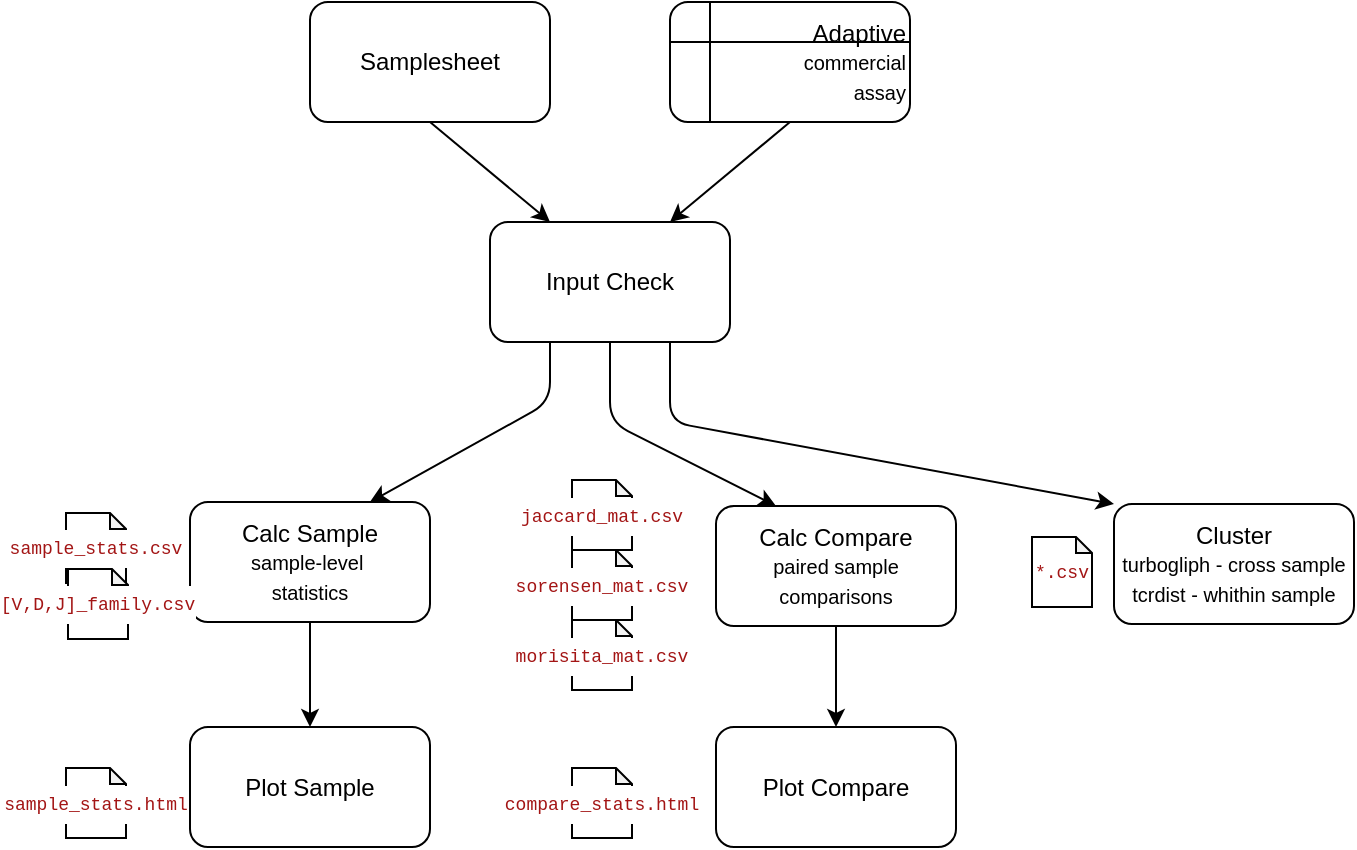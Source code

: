 <mxfile>
    <diagram id="0YTWiKm3_E9Xy-bVv1lz" name="Page-1">
        <mxGraphModel dx="1553" dy="547" grid="1" gridSize="10" guides="1" tooltips="1" connect="1" arrows="1" fold="1" page="1" pageScale="1" pageWidth="850" pageHeight="1100" math="0" shadow="0">
            <root>
                <mxCell id="0"/>
                <mxCell id="1" parent="0"/>
                <mxCell id="40" style="edgeStyle=none;html=1;exitX=0.5;exitY=1;exitDx=0;exitDy=0;entryX=0.25;entryY=0;entryDx=0;entryDy=0;" edge="1" parent="1" source="2" target="4">
                    <mxGeometry relative="1" as="geometry"/>
                </mxCell>
                <mxCell id="2" value="Samplesheet" style="rounded=1;whiteSpace=wrap;html=1;" parent="1" vertex="1">
                    <mxGeometry x="250" y="80" width="120" height="60" as="geometry"/>
                </mxCell>
                <mxCell id="29" value="" style="edgeStyle=none;html=1;entryX=0.75;entryY=0;entryDx=0;entryDy=0;exitX=0.25;exitY=1;exitDx=0;exitDy=0;" parent="1" source="4" target="7" edge="1">
                    <mxGeometry relative="1" as="geometry">
                        <mxPoint x="210" y="180" as="sourcePoint"/>
                        <Array as="points">
                            <mxPoint x="370" y="280"/>
                        </Array>
                    </mxGeometry>
                </mxCell>
                <mxCell id="4" value="Input Check" style="rounded=1;whiteSpace=wrap;html=1;" parent="1" vertex="1">
                    <mxGeometry x="340" y="190" width="120" height="60" as="geometry"/>
                </mxCell>
                <mxCell id="33" value="" style="edgeStyle=none;html=1;" parent="1" source="7" target="32" edge="1">
                    <mxGeometry relative="1" as="geometry"/>
                </mxCell>
                <mxCell id="7" value="Calc Sample&lt;div&gt;&lt;font style=&quot;font-size: 10px;&quot;&gt;sample-level&amp;nbsp;&lt;/font&gt;&lt;/div&gt;&lt;div&gt;&lt;font style=&quot;font-size: 10px;&quot;&gt;statistics&lt;/font&gt;&lt;/div&gt;" style="rounded=1;whiteSpace=wrap;html=1;" parent="1" vertex="1">
                    <mxGeometry x="190" y="330" width="120" height="60" as="geometry"/>
                </mxCell>
                <mxCell id="24" value="" style="edgeStyle=none;html=1;" parent="1" source="10" target="20" edge="1">
                    <mxGeometry relative="1" as="geometry"/>
                </mxCell>
                <mxCell id="10" value="&lt;div style=&quot;&quot;&gt;&lt;span style=&quot;background-color: transparent;&quot;&gt;Calc Compare&lt;/span&gt;&lt;/div&gt;&lt;div style=&quot;&quot;&gt;&lt;font style=&quot;font-size: 10px;&quot;&gt;paired sample&lt;/font&gt;&lt;/div&gt;&lt;div style=&quot;&quot;&gt;&lt;font style=&quot;font-size: 10px;&quot;&gt;comparisons&lt;/font&gt;&lt;/div&gt;" style="rounded=1;whiteSpace=wrap;html=1;align=center;" parent="1" vertex="1">
                    <mxGeometry x="453" y="332" width="120" height="60" as="geometry"/>
                </mxCell>
                <mxCell id="13" value="Cluster&lt;div&gt;&lt;font style=&quot;font-size: 10px;&quot;&gt;turbogliph - cross sample&lt;/font&gt;&lt;/div&gt;&lt;div&gt;&lt;font style=&quot;font-size: 10px;&quot;&gt;tcrdist - whithin sample&lt;/font&gt;&lt;/div&gt;" style="rounded=1;whiteSpace=wrap;html=1;" parent="1" vertex="1">
                    <mxGeometry x="652" y="331" width="120" height="60" as="geometry"/>
                </mxCell>
                <mxCell id="16" value="&lt;div style=&quot;color: rgb(59, 59, 59); background-color: rgb(255, 255, 255); font-family: Menlo, Monaco, &amp;quot;Courier New&amp;quot;, monospace; line-height: 18px; white-space: pre;&quot;&gt;&lt;span style=&quot;color: rgb(163, 21, 21);&quot;&gt;&lt;font style=&quot;font-size: 9px;&quot;&gt;compare_stats.html&lt;/font&gt;&lt;/span&gt;&lt;/div&gt;" style="shape=note;whiteSpace=wrap;html=1;backgroundOutline=1;darkOpacity=0.05;size=8;" parent="1" vertex="1">
                    <mxGeometry x="381" y="463" width="30" height="35" as="geometry"/>
                </mxCell>
                <mxCell id="18" value="&lt;div style=&quot;color: rgb(59, 59, 59); background-color: rgb(255, 255, 255); font-family: Menlo, Monaco, &amp;quot;Courier New&amp;quot;, monospace; line-height: 18px; white-space: pre;&quot;&gt;&lt;span style=&quot;color: rgb(163, 21, 21);&quot;&gt;&lt;font style=&quot;font-size: 9px;&quot;&gt;sample_stats.html&lt;/font&gt;&lt;/span&gt;&lt;/div&gt;" style="shape=note;whiteSpace=wrap;html=1;backgroundOutline=1;darkOpacity=0.05;size=8;" parent="1" vertex="1">
                    <mxGeometry x="128" y="463" width="30" height="35" as="geometry"/>
                </mxCell>
                <mxCell id="20" value="&lt;div style=&quot;text-align: justify;&quot;&gt;&lt;span style=&quot;background-color: transparent;&quot;&gt;Plot Compare&lt;/span&gt;&lt;/div&gt;" style="rounded=1;whiteSpace=wrap;html=1;" parent="1" vertex="1">
                    <mxGeometry x="453" y="442.5" width="120" height="60" as="geometry"/>
                </mxCell>
                <mxCell id="21" value="&lt;div style=&quot;color: rgb(59, 59, 59); background-color: rgb(255, 255, 255); font-family: Menlo, Monaco, &amp;quot;Courier New&amp;quot;, monospace; line-height: 18px; white-space: pre;&quot;&gt;&lt;span style=&quot;color: rgb(163, 21, 21);&quot;&gt;&lt;font style=&quot;font-size: 9px;&quot;&gt;jaccard_mat.csv&lt;/font&gt;&lt;/span&gt;&lt;/div&gt;" style="shape=note;whiteSpace=wrap;html=1;backgroundOutline=1;darkOpacity=0.05;size=8;" parent="1" vertex="1">
                    <mxGeometry x="381" y="319" width="30" height="35" as="geometry"/>
                </mxCell>
                <mxCell id="22" value="&lt;div style=&quot;color: rgb(59, 59, 59); background-color: rgb(255, 255, 255); font-family: Menlo, Monaco, &amp;quot;Courier New&amp;quot;, monospace; line-height: 18px; white-space: pre;&quot;&gt;&lt;span style=&quot;color: rgb(163, 21, 21);&quot;&gt;&lt;font style=&quot;font-size: 9px;&quot;&gt;sorensen_mat.csv&lt;/font&gt;&lt;/span&gt;&lt;/div&gt;" style="shape=note;whiteSpace=wrap;html=1;backgroundOutline=1;darkOpacity=0.05;size=8;" parent="1" vertex="1">
                    <mxGeometry x="381" y="354" width="30" height="35" as="geometry"/>
                </mxCell>
                <mxCell id="23" value="&lt;div style=&quot;color: rgb(59, 59, 59); background-color: rgb(255, 255, 255); font-family: Menlo, Monaco, &amp;quot;Courier New&amp;quot;, monospace; line-height: 18px; white-space: pre;&quot;&gt;&lt;span style=&quot;color: rgb(163, 21, 21);&quot;&gt;&lt;font style=&quot;font-size: 9px;&quot;&gt;morisita_mat.csv&lt;/font&gt;&lt;/span&gt;&lt;/div&gt;" style="shape=note;whiteSpace=wrap;html=1;backgroundOutline=1;darkOpacity=0.05;size=8;" parent="1" vertex="1">
                    <mxGeometry x="381" y="389" width="30" height="35" as="geometry"/>
                </mxCell>
                <mxCell id="26" value="&lt;div style=&quot;color: rgb(59, 59, 59); background-color: rgb(255, 255, 255); font-family: Menlo, Monaco, &amp;quot;Courier New&amp;quot;, monospace; line-height: 18px; white-space: pre;&quot;&gt;&lt;span style=&quot;color: rgb(163, 21, 21);&quot;&gt;&lt;font style=&quot;font-size: 9px;&quot;&gt;*.csv&lt;/font&gt;&lt;/span&gt;&lt;/div&gt;" style="shape=note;whiteSpace=wrap;html=1;backgroundOutline=1;darkOpacity=0.05;size=8;" parent="1" vertex="1">
                    <mxGeometry x="611" y="347.5" width="30" height="35" as="geometry"/>
                </mxCell>
                <mxCell id="30" value="" style="edgeStyle=none;html=1;entryX=0.25;entryY=0;entryDx=0;entryDy=0;exitX=0.5;exitY=1;exitDx=0;exitDy=0;" parent="1" source="4" target="10" edge="1">
                    <mxGeometry relative="1" as="geometry">
                        <mxPoint x="485" y="210" as="sourcePoint"/>
                        <mxPoint x="405" y="275" as="targetPoint"/>
                        <Array as="points">
                            <mxPoint x="400" y="290"/>
                        </Array>
                    </mxGeometry>
                </mxCell>
                <mxCell id="31" value="" style="edgeStyle=none;html=1;exitX=0.75;exitY=1;exitDx=0;exitDy=0;entryX=0;entryY=0;entryDx=0;entryDy=0;" parent="1" source="4" target="13" edge="1">
                    <mxGeometry relative="1" as="geometry">
                        <mxPoint x="410" y="260" as="sourcePoint"/>
                        <mxPoint x="650" y="310" as="targetPoint"/>
                        <Array as="points">
                            <mxPoint x="430" y="290"/>
                        </Array>
                    </mxGeometry>
                </mxCell>
                <mxCell id="32" value="Plot Sample" style="rounded=1;whiteSpace=wrap;html=1;" parent="1" vertex="1">
                    <mxGeometry x="190" y="442.5" width="120" height="60" as="geometry"/>
                </mxCell>
                <mxCell id="35" value="&lt;div style=&quot;color: rgb(59, 59, 59); background-color: rgb(255, 255, 255); font-family: Menlo, Monaco, &amp;quot;Courier New&amp;quot;, monospace; line-height: 18px; white-space: pre;&quot;&gt;&lt;span style=&quot;color: rgb(163, 21, 21);&quot;&gt;&lt;font style=&quot;font-size: 9px;&quot;&gt;sample_stats.csv&lt;/font&gt;&lt;/span&gt;&lt;/div&gt;" style="shape=note;whiteSpace=wrap;html=1;backgroundOutline=1;darkOpacity=0.05;size=8;" parent="1" vertex="1">
                    <mxGeometry x="128" y="335.5" width="30" height="35" as="geometry"/>
                </mxCell>
                <mxCell id="36" value="&lt;div style=&quot;color: rgb(59, 59, 59); background-color: rgb(255, 255, 255); font-family: Menlo, Monaco, &amp;quot;Courier New&amp;quot;, monospace; line-height: 18px; white-space: pre;&quot;&gt;&lt;span style=&quot;color: rgb(163, 21, 21);&quot;&gt;&lt;font style=&quot;font-size: 9px;&quot;&gt;[V,D,J]_family.csv&lt;/font&gt;&lt;/span&gt;&lt;/div&gt;" style="shape=note;whiteSpace=wrap;html=1;backgroundOutline=1;darkOpacity=0.05;size=8;" parent="1" vertex="1">
                    <mxGeometry x="129" y="363.5" width="30" height="35" as="geometry"/>
                </mxCell>
                <mxCell id="37" value="&lt;div style=&quot;&quot;&gt;&lt;span style=&quot;background-color: transparent;&quot;&gt;Adaptive&lt;/span&gt;&lt;/div&gt;&lt;div style=&quot;&quot;&gt;&lt;span style=&quot;background-color: transparent;&quot;&gt;&lt;font style=&quot;font-size: 10px;&quot;&gt;commercial&lt;/font&gt;&lt;/span&gt;&lt;/div&gt;&lt;div style=&quot;&quot;&gt;&lt;span style=&quot;background-color: transparent;&quot;&gt;&lt;font style=&quot;font-size: 10px;&quot;&gt;assay&lt;/font&gt;&lt;/span&gt;&lt;/div&gt;" style="shape=internalStorage;whiteSpace=wrap;html=1;backgroundOutline=1;align=right;rounded=1;" vertex="1" parent="1">
                    <mxGeometry x="430" y="80" width="120" height="60" as="geometry"/>
                </mxCell>
                <mxCell id="38" style="edgeStyle=none;html=1;exitX=0.5;exitY=1;exitDx=0;exitDy=0;entryX=0.75;entryY=0;entryDx=0;entryDy=0;" edge="1" parent="1" source="37" target="4">
                    <mxGeometry relative="1" as="geometry">
                        <Array as="points"/>
                    </mxGeometry>
                </mxCell>
            </root>
        </mxGraphModel>
    </diagram>
</mxfile>